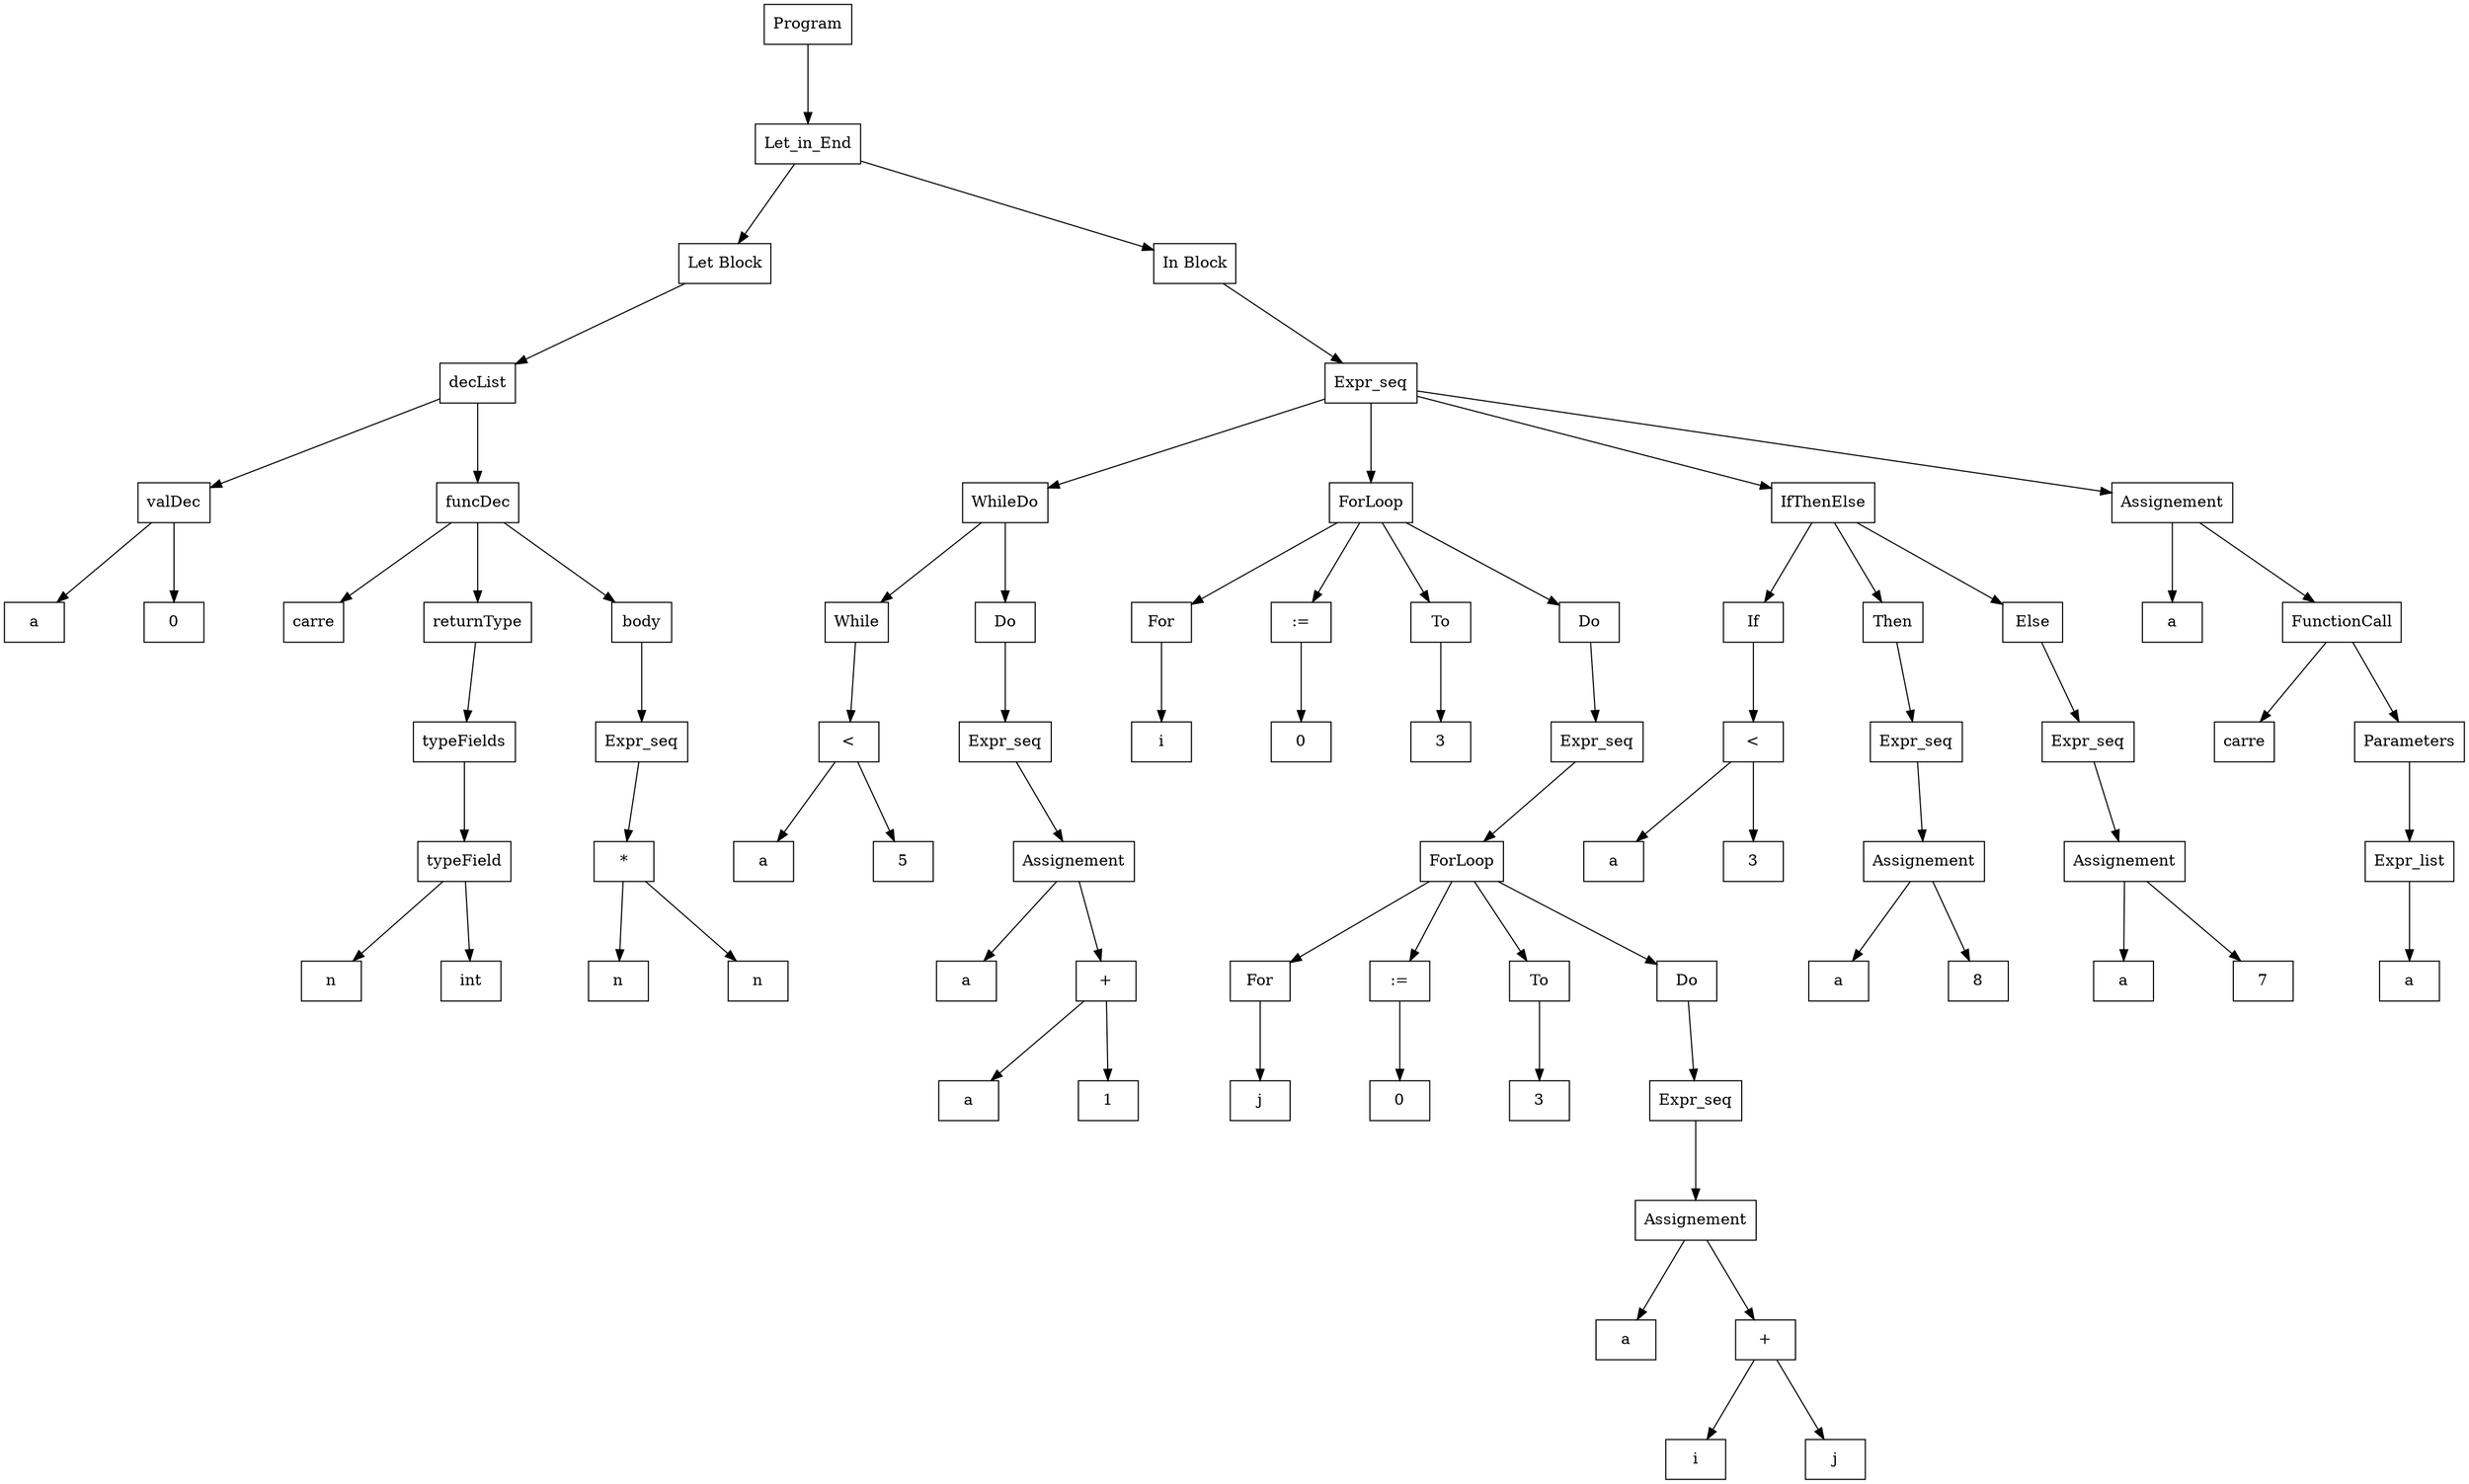 digraph "ast"{

	nodesep=1;
	ranksep=1;

	N2 [label="Let Block", shape="box"];
	N3 [label="decList", shape="box"];
	N4 [label="valDec", shape="box"];
	N5 [label="a", shape="box"];
	N6 [label="0", shape="box"];
	N7 [label="funcDec", shape="box"];
	N8 [label="carre", shape="box"];
	N9 [label="returnType", shape="box"];
	N10 [label="typeFields", shape="box"];
	N11 [label="typeField", shape="box"];
	N12 [label="n", shape="box"];
	N13 [label="int", shape="box"];
	N14 [label="Expr_seq", shape="box"];
	N16 [label="n", shape="box"];
	N17 [label="n", shape="box"];
	N15 [label="*", shape="box"];
	N18 [label="body", shape="box"];
	N1 [label="Let_in_End", shape="box"];
	N19 [label="In Block", shape="box"];
	N20 [label="Expr_seq", shape="box"];
	N25 [label="a", shape="box"];
	N26 [label="5", shape="box"];
	N24 [label="<", shape="box"];
	N27 [label="Expr_seq", shape="box"];
	N28 [label="Assignement", shape="box"];
	N29 [label="a", shape="box"];
	N31 [label="a", shape="box"];
	N32 [label="1", shape="box"];
	N30 [label="+", shape="box"];
	N21 [label="WhileDo", shape="box"];
	N22 [label="While", shape="box"];
	N23 [label="Do", shape="box"];
	N38 [label="i", shape="box"];
	N39 [label="0", shape="box"];
	N40 [label="3", shape="box"];
	N41 [label="Expr_seq", shape="box"];
	N47 [label="j", shape="box"];
	N48 [label="0", shape="box"];
	N49 [label="3", shape="box"];
	N50 [label="Expr_seq", shape="box"];
	N51 [label="Assignement", shape="box"];
	N52 [label="a", shape="box"];
	N54 [label="i", shape="box"];
	N55 [label="j", shape="box"];
	N53 [label="+", shape="box"];
	N42 [label="ForLoop", shape="box"];
	N43 [label="For", shape="box"];
	N44 [label=":=", shape="box"];
	N45 [label="To", shape="box"];
	N46 [label="Do", shape="box"];
	N33 [label="ForLoop", shape="box"];
	N34 [label="For", shape="box"];
	N35 [label=":=", shape="box"];
	N36 [label="To", shape="box"];
	N37 [label="Do", shape="box"];
	N56 [label="IfThenElse", shape="box"];
	N57 [label="If", shape="box"];
	N58 [label="Then", shape="box"];
	N60 [label="a", shape="box"];
	N61 [label="3", shape="box"];
	N59 [label="<", shape="box"];
	N62 [label="Expr_seq", shape="box"];
	N63 [label="Assignement", shape="box"];
	N64 [label="a", shape="box"];
	N65 [label="8", shape="box"];
	N66 [label="Else", shape="box"];
	N67 [label="Expr_seq", shape="box"];
	N68 [label="Assignement", shape="box"];
	N69 [label="a", shape="box"];
	N70 [label="7", shape="box"];
	N71 [label="Assignement", shape="box"];
	N72 [label="a", shape="box"];
	N73 [label="FunctionCall", shape="box"];
	N74 [label="carre", shape="box"];
	N75 [label="Parameters", shape="box"];
	N76 [label="Expr_list", shape="box"];
	N77 [label="a", shape="box"];
	N0 [label="Program", shape="box"];

	N4 -> N5; 
	N4 -> N6; 
	N3 -> N4; 
	N7 -> N8; 
	N7 -> N9; 
	N11 -> N12; 
	N11 -> N13; 
	N10 -> N11; 
	N9 -> N10; 
	N15 -> N17; 
	N15 -> N16; 
	N14 -> N15; 
	N7 -> N18; 
	N18 -> N14; 
	N3 -> N7; 
	N1 -> N2; 
	N2 -> N3; 
	N1 -> N19; 
	N24 -> N26; 
	N24 -> N25; 
	N28 -> N29; 
	N30 -> N32; 
	N30 -> N31; 
	N28 -> N30; 
	N27 -> N28; 
	N21 -> N22; 
	N21 -> N23; 
	N22 -> N24; 
	N23 -> N27; 
	N20 -> N21; 
	N51 -> N52; 
	N53 -> N55; 
	N53 -> N54; 
	N51 -> N53; 
	N50 -> N51; 
	N42 -> N43; 
	N42 -> N44; 
	N42 -> N45; 
	N42 -> N46; 
	N43 -> N47; 
	N44 -> N48; 
	N45 -> N49; 
	N46 -> N50; 
	N41 -> N42; 
	N33 -> N34; 
	N33 -> N35; 
	N33 -> N36; 
	N33 -> N37; 
	N34 -> N38; 
	N35 -> N39; 
	N36 -> N40; 
	N37 -> N41; 
	N20 -> N33; 
	N56 -> N57; 
	N56 -> N58; 
	N59 -> N61; 
	N59 -> N60; 
	N57 -> N59; 
	N63 -> N64; 
	N63 -> N65; 
	N62 -> N63; 
	N58 -> N62; 
	N56 -> N66; 
	N68 -> N69; 
	N68 -> N70; 
	N67 -> N68; 
	N66 -> N67; 
	N20 -> N56; 
	N71 -> N72; 
	N73 -> N74; 
	N73 -> N75; 
	N76 -> N77; 
	N75 -> N76; 
	N71 -> N73; 
	N20 -> N71; 
	N19 -> N20; 
	N0 -> N1; 
}